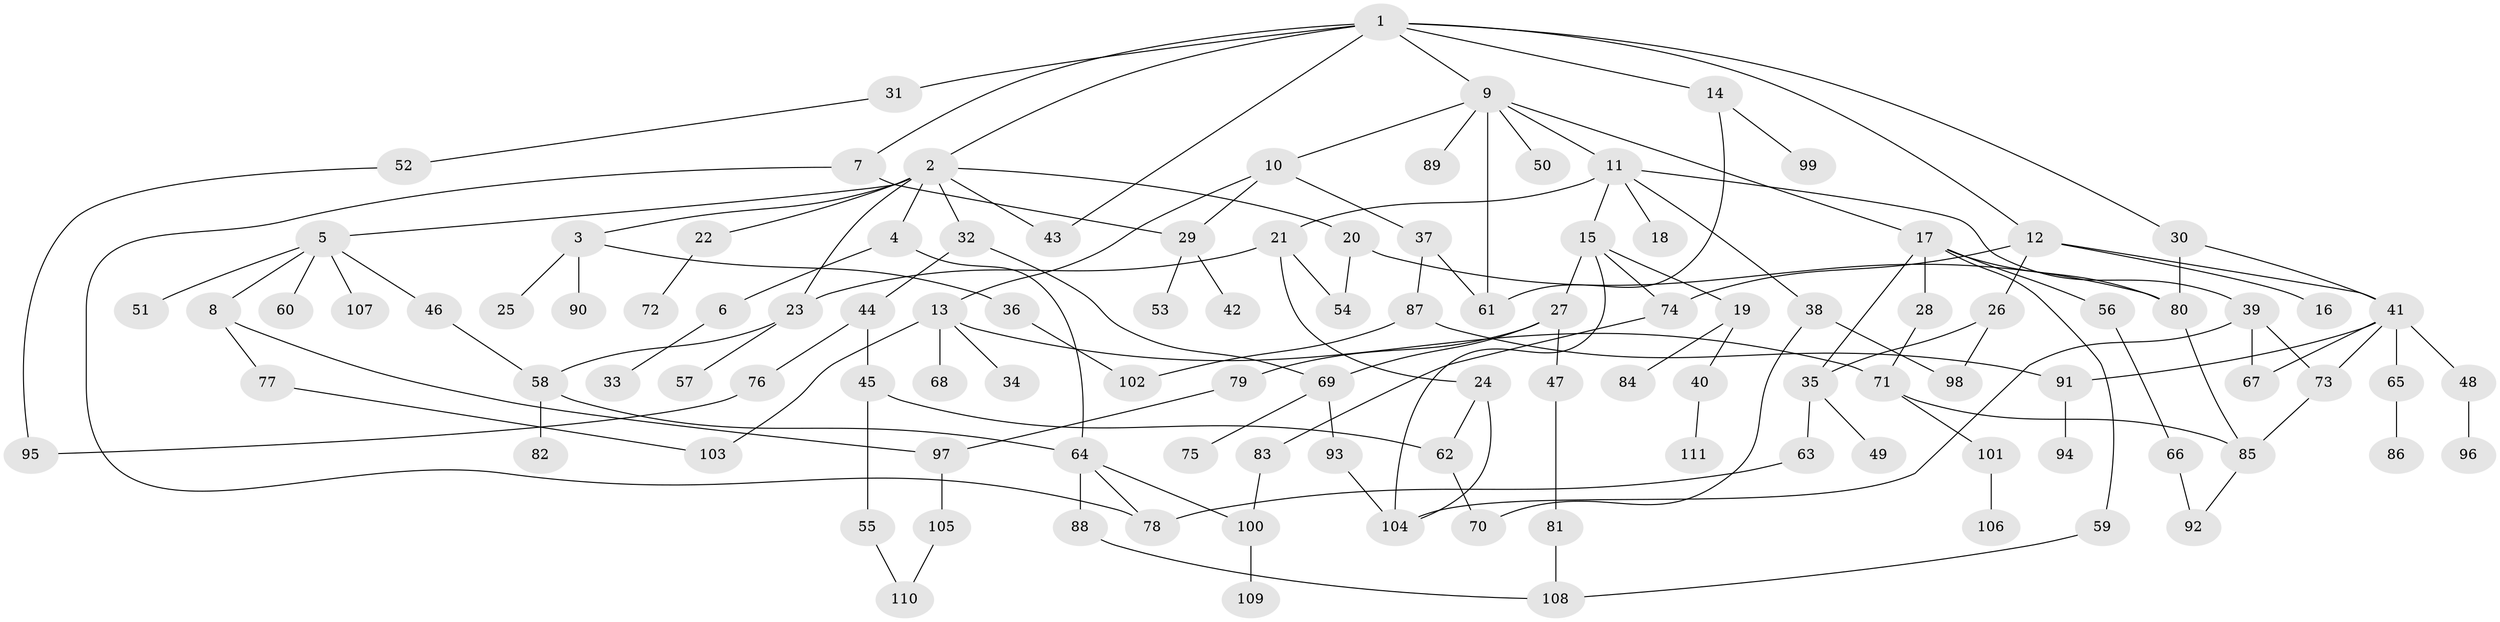 // coarse degree distribution, {8: 0.012658227848101266, 9: 0.012658227848101266, 4: 0.16455696202531644, 3: 0.24050632911392406, 6: 0.0379746835443038, 2: 0.27848101265822783, 5: 0.05063291139240506, 1: 0.189873417721519, 7: 0.012658227848101266}
// Generated by graph-tools (version 1.1) at 2025/48/03/04/25 22:48:38]
// undirected, 111 vertices, 147 edges
graph export_dot {
  node [color=gray90,style=filled];
  1;
  2;
  3;
  4;
  5;
  6;
  7;
  8;
  9;
  10;
  11;
  12;
  13;
  14;
  15;
  16;
  17;
  18;
  19;
  20;
  21;
  22;
  23;
  24;
  25;
  26;
  27;
  28;
  29;
  30;
  31;
  32;
  33;
  34;
  35;
  36;
  37;
  38;
  39;
  40;
  41;
  42;
  43;
  44;
  45;
  46;
  47;
  48;
  49;
  50;
  51;
  52;
  53;
  54;
  55;
  56;
  57;
  58;
  59;
  60;
  61;
  62;
  63;
  64;
  65;
  66;
  67;
  68;
  69;
  70;
  71;
  72;
  73;
  74;
  75;
  76;
  77;
  78;
  79;
  80;
  81;
  82;
  83;
  84;
  85;
  86;
  87;
  88;
  89;
  90;
  91;
  92;
  93;
  94;
  95;
  96;
  97;
  98;
  99;
  100;
  101;
  102;
  103;
  104;
  105;
  106;
  107;
  108;
  109;
  110;
  111;
  1 -- 2;
  1 -- 7;
  1 -- 9;
  1 -- 12;
  1 -- 14;
  1 -- 30;
  1 -- 31;
  1 -- 43;
  2 -- 3;
  2 -- 4;
  2 -- 5;
  2 -- 20;
  2 -- 22;
  2 -- 32;
  2 -- 43;
  2 -- 23;
  3 -- 25;
  3 -- 36;
  3 -- 90;
  4 -- 6;
  4 -- 64;
  5 -- 8;
  5 -- 46;
  5 -- 51;
  5 -- 60;
  5 -- 107;
  6 -- 33;
  7 -- 29;
  7 -- 78;
  8 -- 77;
  8 -- 97;
  9 -- 10;
  9 -- 11;
  9 -- 17;
  9 -- 50;
  9 -- 89;
  9 -- 61;
  10 -- 13;
  10 -- 37;
  10 -- 29;
  11 -- 15;
  11 -- 18;
  11 -- 21;
  11 -- 38;
  11 -- 39;
  12 -- 16;
  12 -- 26;
  12 -- 41;
  12 -- 74;
  13 -- 34;
  13 -- 68;
  13 -- 71;
  13 -- 103;
  14 -- 99;
  14 -- 61;
  15 -- 19;
  15 -- 27;
  15 -- 74;
  15 -- 104;
  17 -- 28;
  17 -- 35;
  17 -- 56;
  17 -- 59;
  17 -- 80;
  19 -- 40;
  19 -- 84;
  20 -- 54;
  20 -- 80;
  21 -- 23;
  21 -- 24;
  21 -- 54;
  22 -- 72;
  23 -- 57;
  23 -- 58;
  24 -- 62;
  24 -- 104;
  26 -- 98;
  26 -- 35;
  27 -- 47;
  27 -- 79;
  27 -- 69;
  28 -- 71;
  29 -- 42;
  29 -- 53;
  30 -- 41;
  30 -- 80;
  31 -- 52;
  32 -- 44;
  32 -- 69;
  35 -- 49;
  35 -- 63;
  36 -- 102;
  37 -- 61;
  37 -- 87;
  38 -- 70;
  38 -- 98;
  39 -- 67;
  39 -- 73;
  39 -- 104;
  40 -- 111;
  41 -- 48;
  41 -- 65;
  41 -- 73;
  41 -- 91;
  41 -- 67;
  44 -- 45;
  44 -- 76;
  45 -- 55;
  45 -- 62;
  46 -- 58;
  47 -- 81;
  48 -- 96;
  52 -- 95;
  55 -- 110;
  56 -- 66;
  58 -- 82;
  58 -- 64;
  59 -- 108;
  62 -- 70;
  63 -- 78;
  64 -- 78;
  64 -- 88;
  64 -- 100;
  65 -- 86;
  66 -- 92;
  69 -- 75;
  69 -- 93;
  71 -- 101;
  71 -- 85;
  73 -- 85;
  74 -- 83;
  76 -- 95;
  77 -- 103;
  79 -- 97;
  80 -- 85;
  81 -- 108;
  83 -- 100;
  85 -- 92;
  87 -- 91;
  87 -- 102;
  88 -- 108;
  91 -- 94;
  93 -- 104;
  97 -- 105;
  100 -- 109;
  101 -- 106;
  105 -- 110;
}

